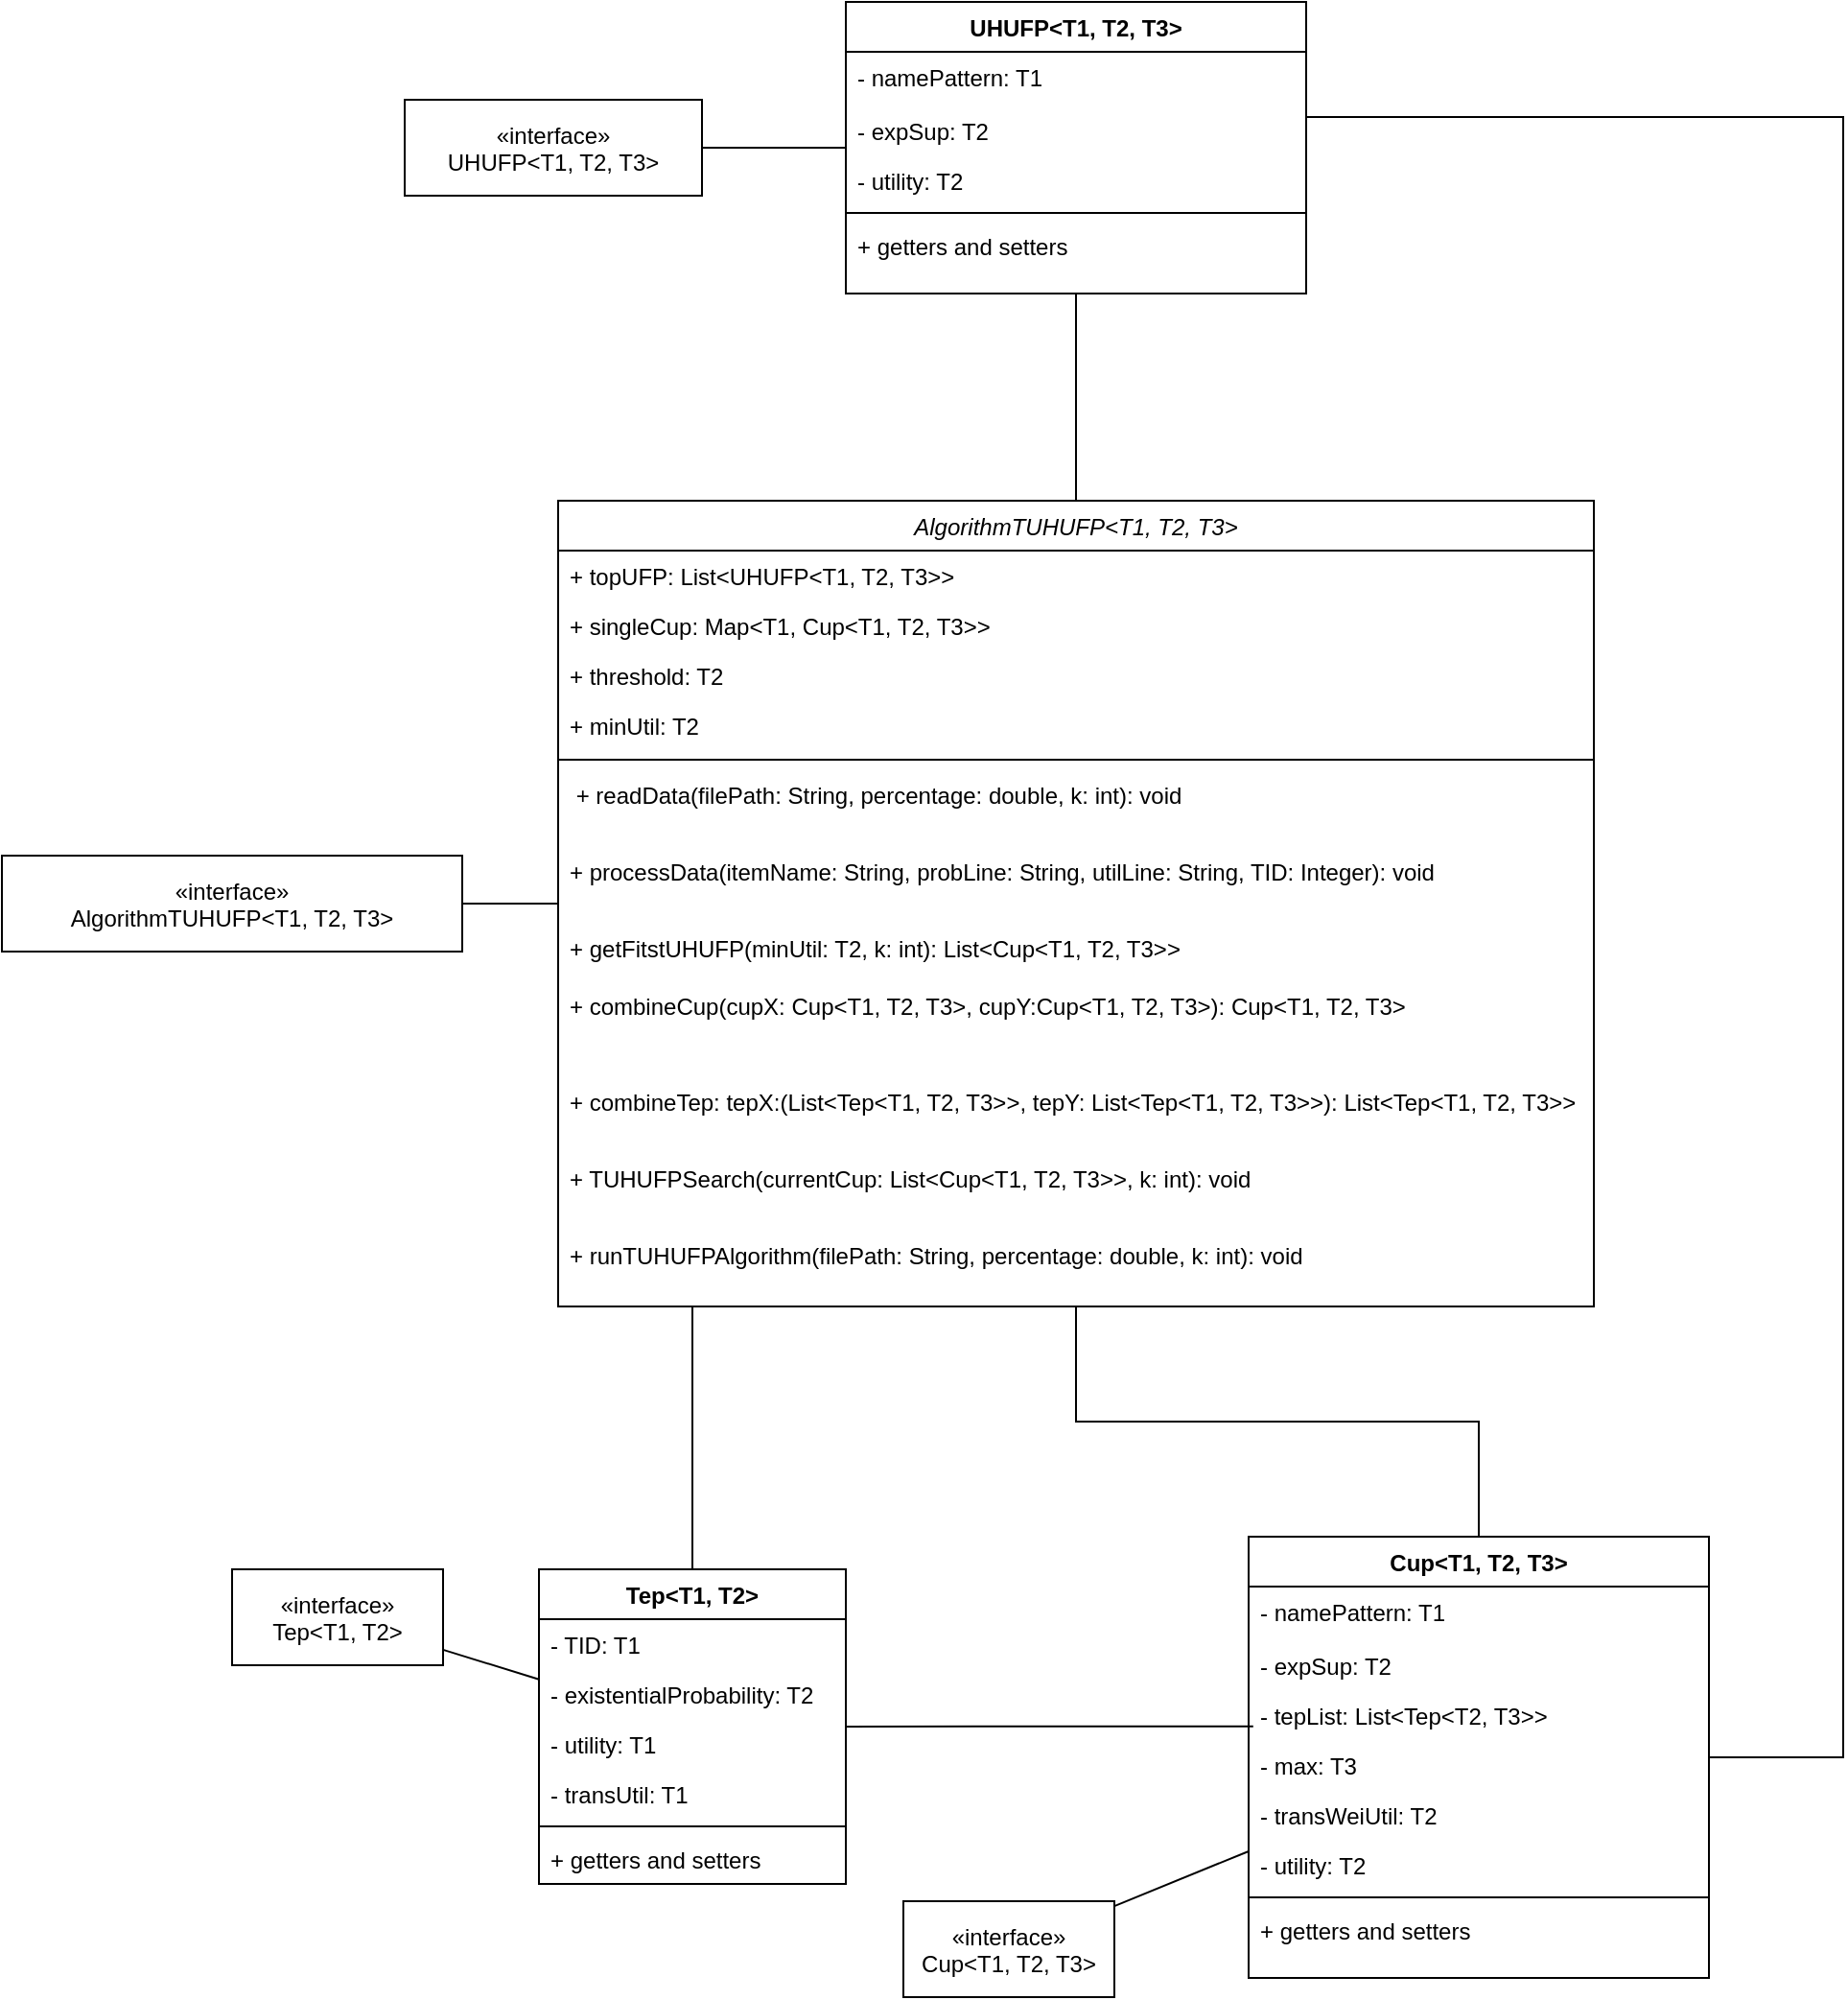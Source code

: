 <?xml version="1.0" encoding="UTF-8"?>
<mxfile version="24.0.7" type="google">
  <diagram id="zzE5IMVFrptgevt5xRGC" name="Trang-2">
    <mxGraphModel dx="2704" dy="1734" grid="1" gridSize="10" guides="1" tooltips="1" connect="1" arrows="1" fold="1" page="1" pageScale="1" pageWidth="827" pageHeight="1169" math="0" shadow="0">
      <root>
        <mxCell id="0" />
        <mxCell id="1" parent="0" />
        <mxCell id="9r94lsXo7lPriJ6PAVSz-1" value="AlgorithmTUHUFP&lt;T1, T2, T3&gt;" style="swimlane;fontStyle=2;align=center;verticalAlign=top;childLayout=stackLayout;horizontal=1;startSize=26;horizontalStack=0;resizeParent=1;resizeLast=0;collapsible=1;marginBottom=0;rounded=0;shadow=0;strokeWidth=1;" parent="1" vertex="1">
          <mxGeometry x="-610" y="30" width="540" height="420" as="geometry">
            <mxRectangle x="150" y="120" width="160" height="26" as="alternateBounds" />
          </mxGeometry>
        </mxCell>
        <mxCell id="9r94lsXo7lPriJ6PAVSz-2" value="+ topUFP: List&lt;UHUFP&lt;T1, T2, T3&gt;&gt;" style="text;align=left;verticalAlign=top;spacingLeft=4;spacingRight=4;overflow=hidden;rotatable=0;points=[[0,0.5],[1,0.5]];portConstraint=eastwest;" parent="9r94lsXo7lPriJ6PAVSz-1" vertex="1">
          <mxGeometry y="26" width="540" height="26" as="geometry" />
        </mxCell>
        <mxCell id="9r94lsXo7lPriJ6PAVSz-3" value="+ singleCup: Map&lt;T1, Cup&lt;T1, T2, T3&gt;&gt;" style="text;align=left;verticalAlign=top;spacingLeft=4;spacingRight=4;overflow=hidden;rotatable=0;points=[[0,0.5],[1,0.5]];portConstraint=eastwest;rounded=0;shadow=0;html=0;" parent="9r94lsXo7lPriJ6PAVSz-1" vertex="1">
          <mxGeometry y="52" width="540" height="26" as="geometry" />
        </mxCell>
        <mxCell id="9r94lsXo7lPriJ6PAVSz-4" value="+ threshold: T2" style="text;align=left;verticalAlign=top;spacingLeft=4;spacingRight=4;overflow=hidden;rotatable=0;points=[[0,0.5],[1,0.5]];portConstraint=eastwest;rounded=0;shadow=0;html=0;" parent="9r94lsXo7lPriJ6PAVSz-1" vertex="1">
          <mxGeometry y="78" width="540" height="26" as="geometry" />
        </mxCell>
        <mxCell id="9r94lsXo7lPriJ6PAVSz-5" value="+ minUtil: T2" style="text;align=left;verticalAlign=top;spacingLeft=4;spacingRight=4;overflow=hidden;rotatable=0;points=[[0,0.5],[1,0.5]];portConstraint=eastwest;rounded=0;shadow=0;html=0;" parent="9r94lsXo7lPriJ6PAVSz-1" vertex="1">
          <mxGeometry y="104" width="540" height="26" as="geometry" />
        </mxCell>
        <mxCell id="9r94lsXo7lPriJ6PAVSz-6" value="" style="line;html=1;strokeWidth=1;align=left;verticalAlign=middle;spacingTop=-1;spacingLeft=3;spacingRight=3;rotatable=0;labelPosition=right;points=[];portConstraint=eastwest;" parent="9r94lsXo7lPriJ6PAVSz-1" vertex="1">
          <mxGeometry y="130" width="540" height="10" as="geometry" />
        </mxCell>
        <mxCell id="9r94lsXo7lPriJ6PAVSz-7" value=" + readData(filePath: String, percentage: double, k: int): void" style="text;strokeColor=none;fillColor=none;align=left;verticalAlign=top;spacingLeft=4;spacingRight=4;overflow=hidden;rotatable=0;points=[[0,0.5],[1,0.5]];portConstraint=eastwest;" parent="9r94lsXo7lPriJ6PAVSz-1" vertex="1">
          <mxGeometry y="140" width="540" height="40" as="geometry" />
        </mxCell>
        <mxCell id="9r94lsXo7lPriJ6PAVSz-8" value="+ processData(itemName: String, probLine: String, utilLine: String, TID: Integer): void" style="text;strokeColor=none;fillColor=none;align=left;verticalAlign=top;spacingLeft=4;spacingRight=4;overflow=hidden;rotatable=0;points=[[0,0.5],[1,0.5]];portConstraint=eastwest;whiteSpace=wrap;" parent="9r94lsXo7lPriJ6PAVSz-1" vertex="1">
          <mxGeometry y="180" width="540" height="40" as="geometry" />
        </mxCell>
        <mxCell id="9r94lsXo7lPriJ6PAVSz-9" value="+ getFitstUHUFP(minUtil: T2, k: int): List&lt;Cup&lt;T1, T2, T3&gt;&gt;" style="text;strokeColor=none;fillColor=none;align=left;verticalAlign=top;spacingLeft=4;spacingRight=4;overflow=hidden;rotatable=0;points=[[0,0.5],[1,0.5]];portConstraint=eastwest;" parent="9r94lsXo7lPriJ6PAVSz-1" vertex="1">
          <mxGeometry y="220" width="540" height="30" as="geometry" />
        </mxCell>
        <mxCell id="9r94lsXo7lPriJ6PAVSz-10" value="+ combineCup(cupX: Cup&lt;T1, T2, T3&gt;, cupY:Cup&lt;T1, T2, T3&gt;): Cup&lt;T1, T2, T3&gt;" style="text;strokeColor=none;fillColor=none;align=left;verticalAlign=top;spacingLeft=4;spacingRight=4;overflow=hidden;rotatable=0;points=[[0,0.5],[1,0.5]];portConstraint=eastwest;whiteSpace=wrap;" parent="9r94lsXo7lPriJ6PAVSz-1" vertex="1">
          <mxGeometry y="250" width="540" height="50" as="geometry" />
        </mxCell>
        <mxCell id="9r94lsXo7lPriJ6PAVSz-11" value="+ combineTep: tepX:(List&lt;Tep&lt;T1, T2, T3&gt;&gt;, tepY: List&lt;Tep&lt;T1, T2, T3&gt;&gt;): List&lt;Tep&lt;T1, T2, T3&gt;&gt;" style="text;strokeColor=none;fillColor=none;align=left;verticalAlign=top;spacingLeft=4;spacingRight=4;overflow=hidden;rotatable=0;points=[[0,0.5],[1,0.5]];portConstraint=eastwest;whiteSpace=wrap;" parent="9r94lsXo7lPriJ6PAVSz-1" vertex="1">
          <mxGeometry y="300" width="540" height="40" as="geometry" />
        </mxCell>
        <mxCell id="9r94lsXo7lPriJ6PAVSz-12" value="+ TUHUFPSearch(currentCup: List&lt;Cup&lt;T1, T2, T3&gt;&gt;, k: int): void" style="text;strokeColor=none;fillColor=none;align=left;verticalAlign=top;spacingLeft=4;spacingRight=4;overflow=hidden;rotatable=0;points=[[0,0.5],[1,0.5]];portConstraint=eastwest;whiteSpace=wrap;" parent="9r94lsXo7lPriJ6PAVSz-1" vertex="1">
          <mxGeometry y="340" width="540" height="40" as="geometry" />
        </mxCell>
        <mxCell id="9r94lsXo7lPriJ6PAVSz-13" value="+ runTUHUFPAlgorithm(filePath: String, percentage: double, k: int): void" style="text;strokeColor=none;fillColor=none;align=left;verticalAlign=top;spacingLeft=4;spacingRight=4;overflow=hidden;rotatable=0;points=[[0,0.5],[1,0.5]];portConstraint=eastwest;whiteSpace=wrap;" parent="9r94lsXo7lPriJ6PAVSz-1" vertex="1">
          <mxGeometry y="380" width="540" height="40" as="geometry" />
        </mxCell>
        <mxCell id="9r94lsXo7lPriJ6PAVSz-14" value="Cup&lt;T1, T2, T3&gt;" style="swimlane;fontStyle=1;align=center;verticalAlign=top;childLayout=stackLayout;horizontal=1;startSize=26;horizontalStack=0;resizeParent=1;resizeParentMax=0;resizeLast=0;collapsible=1;marginBottom=0;" parent="1" vertex="1">
          <mxGeometry x="-250" y="570" width="240" height="230" as="geometry" />
        </mxCell>
        <mxCell id="9r94lsXo7lPriJ6PAVSz-15" value="- namePattern: T1" style="text;strokeColor=none;fillColor=none;align=left;verticalAlign=top;spacingLeft=4;spacingRight=4;overflow=hidden;rotatable=0;points=[[0,0.5],[1,0.5]];portConstraint=eastwest;" parent="9r94lsXo7lPriJ6PAVSz-14" vertex="1">
          <mxGeometry y="26" width="240" height="28" as="geometry" />
        </mxCell>
        <mxCell id="9r94lsXo7lPriJ6PAVSz-16" value="- expSup: T2" style="text;strokeColor=none;fillColor=none;align=left;verticalAlign=top;spacingLeft=4;spacingRight=4;overflow=hidden;rotatable=0;points=[[0,0.5],[1,0.5]];portConstraint=eastwest;" parent="9r94lsXo7lPriJ6PAVSz-14" vertex="1">
          <mxGeometry y="54" width="240" height="26" as="geometry" />
        </mxCell>
        <mxCell id="9r94lsXo7lPriJ6PAVSz-17" value="- tepList: List&lt;Tep&lt;T2, T3&gt;&gt;" style="text;strokeColor=none;fillColor=none;align=left;verticalAlign=top;spacingLeft=4;spacingRight=4;overflow=hidden;rotatable=0;points=[[0,0.5],[1,0.5]];portConstraint=eastwest;" parent="9r94lsXo7lPriJ6PAVSz-14" vertex="1">
          <mxGeometry y="80" width="240" height="26" as="geometry" />
        </mxCell>
        <mxCell id="9r94lsXo7lPriJ6PAVSz-18" value="- max: T3" style="text;strokeColor=none;fillColor=none;align=left;verticalAlign=top;spacingLeft=4;spacingRight=4;overflow=hidden;rotatable=0;points=[[0,0.5],[1,0.5]];portConstraint=eastwest;" parent="9r94lsXo7lPriJ6PAVSz-14" vertex="1">
          <mxGeometry y="106" width="240" height="26" as="geometry" />
        </mxCell>
        <mxCell id="9r94lsXo7lPriJ6PAVSz-19" value="- transWeiUtil: T2" style="text;strokeColor=none;fillColor=none;align=left;verticalAlign=top;spacingLeft=4;spacingRight=4;overflow=hidden;rotatable=0;points=[[0,0.5],[1,0.5]];portConstraint=eastwest;" parent="9r94lsXo7lPriJ6PAVSz-14" vertex="1">
          <mxGeometry y="132" width="240" height="26" as="geometry" />
        </mxCell>
        <mxCell id="9r94lsXo7lPriJ6PAVSz-20" value="- utility: T2" style="text;strokeColor=none;fillColor=none;align=left;verticalAlign=top;spacingLeft=4;spacingRight=4;overflow=hidden;rotatable=0;points=[[0,0.5],[1,0.5]];portConstraint=eastwest;" parent="9r94lsXo7lPriJ6PAVSz-14" vertex="1">
          <mxGeometry y="158" width="240" height="26" as="geometry" />
        </mxCell>
        <mxCell id="9r94lsXo7lPriJ6PAVSz-21" value="" style="line;strokeWidth=1;fillColor=none;align=left;verticalAlign=middle;spacingTop=-1;spacingLeft=3;spacingRight=3;rotatable=0;labelPosition=right;points=[];portConstraint=eastwest;strokeColor=inherit;" parent="9r94lsXo7lPriJ6PAVSz-14" vertex="1">
          <mxGeometry y="184" width="240" height="8" as="geometry" />
        </mxCell>
        <mxCell id="9r94lsXo7lPriJ6PAVSz-22" value="+ getters and setters" style="text;strokeColor=none;fillColor=none;align=left;verticalAlign=top;spacingLeft=4;spacingRight=4;overflow=hidden;rotatable=0;points=[[0,0.5],[1,0.5]];portConstraint=eastwest;" parent="9r94lsXo7lPriJ6PAVSz-14" vertex="1">
          <mxGeometry y="192" width="240" height="38" as="geometry" />
        </mxCell>
        <mxCell id="9r94lsXo7lPriJ6PAVSz-23" value="Tep&lt;T1, T2&gt;" style="swimlane;fontStyle=1;align=center;verticalAlign=top;childLayout=stackLayout;horizontal=1;startSize=26;horizontalStack=0;resizeParent=1;resizeParentMax=0;resizeLast=0;collapsible=1;marginBottom=0;" parent="1" vertex="1">
          <mxGeometry x="-620" y="587" width="160" height="164" as="geometry" />
        </mxCell>
        <mxCell id="9r94lsXo7lPriJ6PAVSz-24" value="- TID: T1" style="text;strokeColor=none;fillColor=none;align=left;verticalAlign=top;spacingLeft=4;spacingRight=4;overflow=hidden;rotatable=0;points=[[0,0.5],[1,0.5]];portConstraint=eastwest;" parent="9r94lsXo7lPriJ6PAVSz-23" vertex="1">
          <mxGeometry y="26" width="160" height="26" as="geometry" />
        </mxCell>
        <mxCell id="9r94lsXo7lPriJ6PAVSz-25" value="- existentialProbability: T2" style="text;strokeColor=none;fillColor=none;align=left;verticalAlign=top;spacingLeft=4;spacingRight=4;overflow=hidden;rotatable=0;points=[[0,0.5],[1,0.5]];portConstraint=eastwest;" parent="9r94lsXo7lPriJ6PAVSz-23" vertex="1">
          <mxGeometry y="52" width="160" height="26" as="geometry" />
        </mxCell>
        <mxCell id="9r94lsXo7lPriJ6PAVSz-26" value="- utility: T1" style="text;strokeColor=none;fillColor=none;align=left;verticalAlign=top;spacingLeft=4;spacingRight=4;overflow=hidden;rotatable=0;points=[[0,0.5],[1,0.5]];portConstraint=eastwest;" parent="9r94lsXo7lPriJ6PAVSz-23" vertex="1">
          <mxGeometry y="78" width="160" height="26" as="geometry" />
        </mxCell>
        <mxCell id="9r94lsXo7lPriJ6PAVSz-27" value="- transUtil: T1" style="text;strokeColor=none;fillColor=none;align=left;verticalAlign=top;spacingLeft=4;spacingRight=4;overflow=hidden;rotatable=0;points=[[0,0.5],[1,0.5]];portConstraint=eastwest;" parent="9r94lsXo7lPriJ6PAVSz-23" vertex="1">
          <mxGeometry y="104" width="160" height="26" as="geometry" />
        </mxCell>
        <mxCell id="9r94lsXo7lPriJ6PAVSz-28" value="" style="line;strokeWidth=1;fillColor=none;align=left;verticalAlign=middle;spacingTop=-1;spacingLeft=3;spacingRight=3;rotatable=0;labelPosition=right;points=[];portConstraint=eastwest;strokeColor=inherit;" parent="9r94lsXo7lPriJ6PAVSz-23" vertex="1">
          <mxGeometry y="130" width="160" height="8" as="geometry" />
        </mxCell>
        <mxCell id="9r94lsXo7lPriJ6PAVSz-29" value="+ getters and setters" style="text;strokeColor=none;fillColor=none;align=left;verticalAlign=top;spacingLeft=4;spacingRight=4;overflow=hidden;rotatable=0;points=[[0,0.5],[1,0.5]];portConstraint=eastwest;" parent="9r94lsXo7lPriJ6PAVSz-23" vertex="1">
          <mxGeometry y="138" width="160" height="26" as="geometry" />
        </mxCell>
        <mxCell id="9r94lsXo7lPriJ6PAVSz-30" value="UHUFP&lt;T1, T2, T3&gt;" style="swimlane;fontStyle=1;align=center;verticalAlign=top;childLayout=stackLayout;horizontal=1;startSize=26;horizontalStack=0;resizeParent=1;resizeParentMax=0;resizeLast=0;collapsible=1;marginBottom=0;" parent="1" vertex="1">
          <mxGeometry x="-460" y="-230" width="240" height="152" as="geometry" />
        </mxCell>
        <mxCell id="9r94lsXo7lPriJ6PAVSz-31" value="- namePattern: T1" style="text;strokeColor=none;fillColor=none;align=left;verticalAlign=top;spacingLeft=4;spacingRight=4;overflow=hidden;rotatable=0;points=[[0,0.5],[1,0.5]];portConstraint=eastwest;" parent="9r94lsXo7lPriJ6PAVSz-30" vertex="1">
          <mxGeometry y="26" width="240" height="28" as="geometry" />
        </mxCell>
        <mxCell id="9r94lsXo7lPriJ6PAVSz-32" value="- expSup: T2" style="text;strokeColor=none;fillColor=none;align=left;verticalAlign=top;spacingLeft=4;spacingRight=4;overflow=hidden;rotatable=0;points=[[0,0.5],[1,0.5]];portConstraint=eastwest;" parent="9r94lsXo7lPriJ6PAVSz-30" vertex="1">
          <mxGeometry y="54" width="240" height="26" as="geometry" />
        </mxCell>
        <mxCell id="9r94lsXo7lPriJ6PAVSz-33" value="- utility: T2" style="text;strokeColor=none;fillColor=none;align=left;verticalAlign=top;spacingLeft=4;spacingRight=4;overflow=hidden;rotatable=0;points=[[0,0.5],[1,0.5]];portConstraint=eastwest;" parent="9r94lsXo7lPriJ6PAVSz-30" vertex="1">
          <mxGeometry y="80" width="240" height="26" as="geometry" />
        </mxCell>
        <mxCell id="9r94lsXo7lPriJ6PAVSz-34" value="" style="line;strokeWidth=1;fillColor=none;align=left;verticalAlign=middle;spacingTop=-1;spacingLeft=3;spacingRight=3;rotatable=0;labelPosition=right;points=[];portConstraint=eastwest;strokeColor=inherit;" parent="9r94lsXo7lPriJ6PAVSz-30" vertex="1">
          <mxGeometry y="106" width="240" height="8" as="geometry" />
        </mxCell>
        <mxCell id="9r94lsXo7lPriJ6PAVSz-35" value="+ getters and setters" style="text;strokeColor=none;fillColor=none;align=left;verticalAlign=top;spacingLeft=4;spacingRight=4;overflow=hidden;rotatable=0;points=[[0,0.5],[1,0.5]];portConstraint=eastwest;" parent="9r94lsXo7lPriJ6PAVSz-30" vertex="1">
          <mxGeometry y="114" width="240" height="38" as="geometry" />
        </mxCell>
        <mxCell id="9r94lsXo7lPriJ6PAVSz-36" value="" style="endArrow=none;html=1;rounded=0;entryX=0.01;entryY=0.726;entryDx=0;entryDy=0;entryPerimeter=0;" parent="1" source="9r94lsXo7lPriJ6PAVSz-23" target="9r94lsXo7lPriJ6PAVSz-17" edge="1">
          <mxGeometry width="50" height="50" relative="1" as="geometry">
            <mxPoint x="264" y="130" as="sourcePoint" />
            <mxPoint x="314" y="80" as="targetPoint" />
          </mxGeometry>
        </mxCell>
        <mxCell id="9r94lsXo7lPriJ6PAVSz-37" value="" style="endArrow=none;html=1;rounded=0;edgeStyle=orthogonalEdgeStyle;" parent="1" source="9r94lsXo7lPriJ6PAVSz-1" target="9r94lsXo7lPriJ6PAVSz-14" edge="1">
          <mxGeometry width="50" height="50" relative="1" as="geometry">
            <mxPoint x="-80" y="141" as="sourcePoint" />
            <mxPoint x="124" y="140" as="targetPoint" />
            <Array as="points" />
          </mxGeometry>
        </mxCell>
        <mxCell id="9r94lsXo7lPriJ6PAVSz-38" value="«interface»&#xa;AlgorithmTUHUFP&lt;T1, T2, T3&gt;" style="" parent="1" vertex="1">
          <mxGeometry x="-900" y="215" width="240" height="50" as="geometry" />
        </mxCell>
        <mxCell id="9r94lsXo7lPriJ6PAVSz-39" value="«interface»&#xa;Cup&lt;T1, T2, T3&gt;" style="" parent="1" vertex="1">
          <mxGeometry x="-430" y="760" width="110" height="50" as="geometry" />
        </mxCell>
        <mxCell id="9r94lsXo7lPriJ6PAVSz-40" value="«interface»&#xa;Tep&lt;T1, T2&gt;" style="" parent="1" vertex="1">
          <mxGeometry x="-780" y="587" width="110" height="50" as="geometry" />
        </mxCell>
        <mxCell id="9r94lsXo7lPriJ6PAVSz-41" value="«interface»&#xa;UHUFP&lt;T1, T2, T3&gt;" style="" parent="1" vertex="1">
          <mxGeometry x="-690" y="-179" width="155" height="50" as="geometry" />
        </mxCell>
        <mxCell id="9r94lsXo7lPriJ6PAVSz-42" value="" style="endArrow=none;rounded=0;" parent="1" source="9r94lsXo7lPriJ6PAVSz-30" target="9r94lsXo7lPriJ6PAVSz-41" edge="1">
          <mxGeometry width="50" height="50" relative="1" as="geometry">
            <mxPoint x="-60" y="-290" as="sourcePoint" />
            <mxPoint x="-10" y="-340" as="targetPoint" />
          </mxGeometry>
        </mxCell>
        <mxCell id="9r94lsXo7lPriJ6PAVSz-43" value="" style="endArrow=none;html=1;rounded=0;" parent="1" source="9r94lsXo7lPriJ6PAVSz-1" target="9r94lsXo7lPriJ6PAVSz-38" edge="1">
          <mxGeometry width="50" height="50" relative="1" as="geometry">
            <mxPoint x="-190" y="-210" as="sourcePoint" />
            <mxPoint x="-190" y="-300" as="targetPoint" />
          </mxGeometry>
        </mxCell>
        <mxCell id="9r94lsXo7lPriJ6PAVSz-44" value="" style="endArrow=none;rounded=0;" parent="1" source="9r94lsXo7lPriJ6PAVSz-14" target="9r94lsXo7lPriJ6PAVSz-39" edge="1">
          <mxGeometry width="50" height="50" relative="1" as="geometry">
            <mxPoint x="484" y="60" as="sourcePoint" />
            <mxPoint x="534" y="10" as="targetPoint" />
          </mxGeometry>
        </mxCell>
        <mxCell id="9r94lsXo7lPriJ6PAVSz-45" value="" style="endArrow=none;rounded=0;" parent="1" source="9r94lsXo7lPriJ6PAVSz-40" target="9r94lsXo7lPriJ6PAVSz-23" edge="1">
          <mxGeometry width="50" height="50" relative="1" as="geometry">
            <mxPoint x="64" y="590" as="sourcePoint" />
            <mxPoint x="114" y="540" as="targetPoint" />
          </mxGeometry>
        </mxCell>
        <mxCell id="9r94lsXo7lPriJ6PAVSz-46" value="" style="endArrow=none;html=1;rounded=0;" parent="1" source="9r94lsXo7lPriJ6PAVSz-1" target="9r94lsXo7lPriJ6PAVSz-35" edge="1">
          <mxGeometry width="50" height="50" relative="1" as="geometry">
            <mxPoint x="-160" y="20" as="sourcePoint" />
            <mxPoint x="-110" y="-30" as="targetPoint" />
          </mxGeometry>
        </mxCell>
        <mxCell id="9r94lsXo7lPriJ6PAVSz-47" value="" style="endArrow=none;html=1;rounded=0;edgeStyle=orthogonalEdgeStyle;" parent="1" source="9r94lsXo7lPriJ6PAVSz-14" target="9r94lsXo7lPriJ6PAVSz-30" edge="1">
          <mxGeometry width="50" height="50" relative="1" as="geometry">
            <mxPoint x="394" y="-16.909" as="sourcePoint" />
            <mxPoint x="70.0" y="-230" as="targetPoint" />
            <Array as="points">
              <mxPoint x="60" y="685" />
              <mxPoint x="60" y="-170" />
            </Array>
          </mxGeometry>
        </mxCell>
        <mxCell id="9r94lsXo7lPriJ6PAVSz-48" value="" style="endArrow=none;html=1;rounded=0;" parent="1" target="9r94lsXo7lPriJ6PAVSz-23" edge="1">
          <mxGeometry width="50" height="50" relative="1" as="geometry">
            <mxPoint x="-540" y="450" as="sourcePoint" />
            <mxPoint x="-20" y="550" as="targetPoint" />
          </mxGeometry>
        </mxCell>
      </root>
    </mxGraphModel>
  </diagram>
</mxfile>
